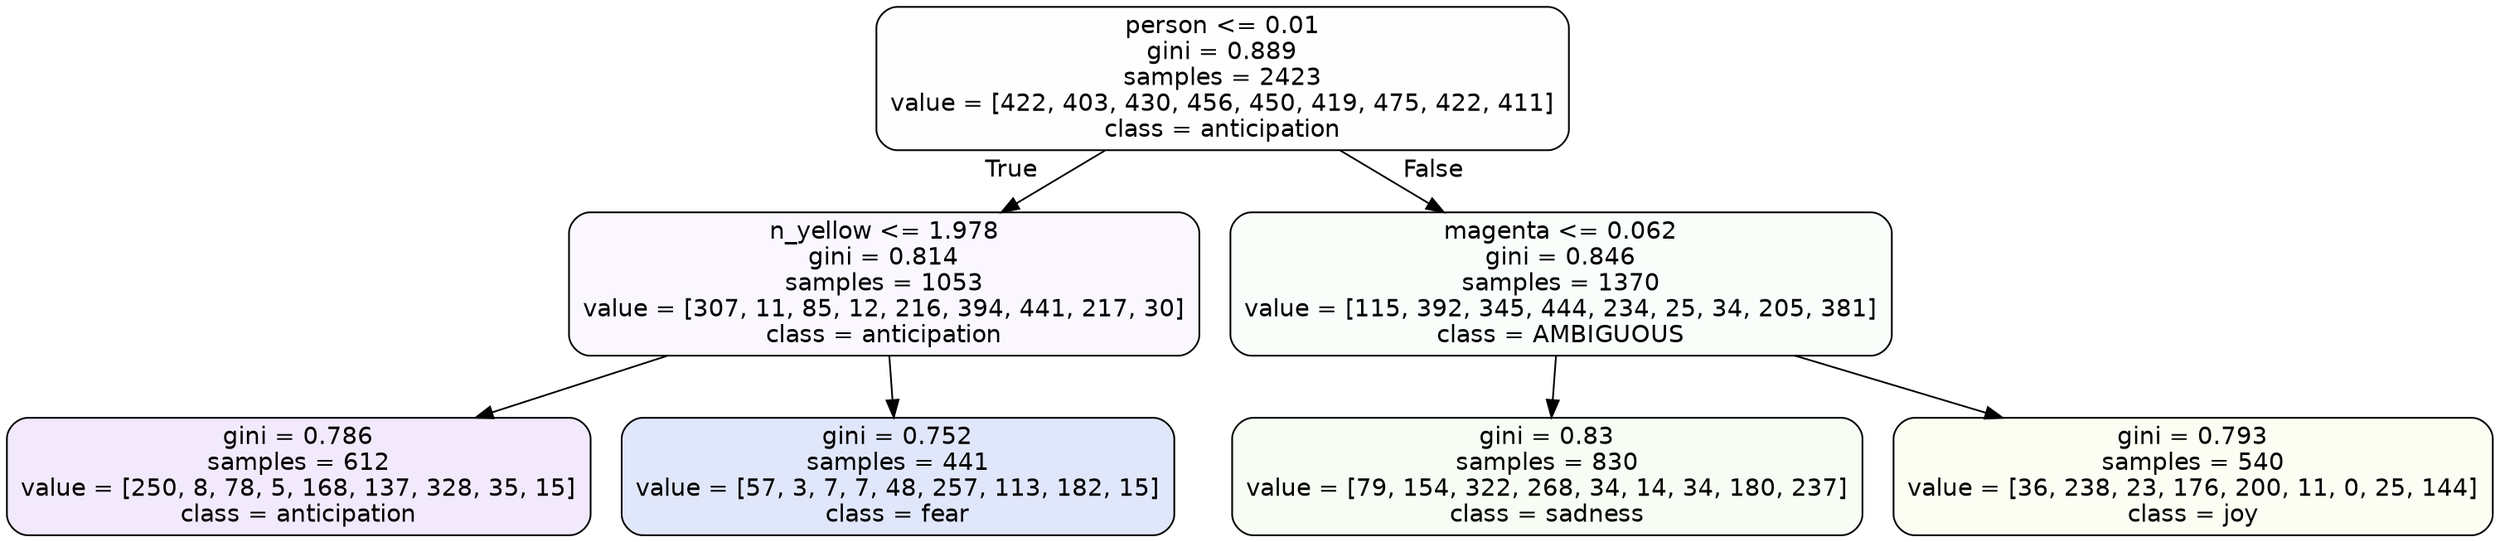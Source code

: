 digraph Tree {
node [shape=box, style="filled, rounded", color="black", fontname=helvetica] ;
edge [fontname=helvetica] ;
0 [label="person <= 0.01\ngini = 0.889\nsamples = 2423\nvalue = [422, 403, 430, 456, 450, 419, 475, 422, 411]\nclass = anticipation", fillcolor="#8139e501"] ;
1 [label="n_yellow <= 1.978\ngini = 0.814\nsamples = 1053\nvalue = [307, 11, 85, 12, 216, 394, 441, 217, 30]\nclass = anticipation", fillcolor="#8139e509"] ;
0 -> 1 [labeldistance=2.5, labelangle=45, headlabel="True"] ;
2 [label="gini = 0.786\nsamples = 612\nvalue = [250, 8, 78, 5, 168, 137, 328, 35, 15]\nclass = anticipation", fillcolor="#8139e51a"] ;
1 -> 2 ;
3 [label="gini = 0.752\nsamples = 441\nvalue = [57, 3, 7, 7, 48, 257, 113, 182, 15]\nclass = fear", fillcolor="#3964e526"] ;
1 -> 3 ;
4 [label="magenta <= 0.062\ngini = 0.846\nsamples = 1370\nvalue = [115, 392, 345, 444, 234, 25, 34, 205, 381]\nclass = AMBIGUOUS", fillcolor="#39e58107"] ;
0 -> 4 [labeldistance=2.5, labelangle=-45, headlabel="False"] ;
5 [label="gini = 0.83\nsamples = 830\nvalue = [79, 154, 322, 268, 34, 14, 34, 180, 237]\nclass = sadness", fillcolor="#64e5390d"] ;
4 -> 5 ;
6 [label="gini = 0.793\nsamples = 540\nvalue = [36, 238, 23, 176, 200, 11, 0, 25, 144]\nclass = joy", fillcolor="#d7e5390f"] ;
4 -> 6 ;
}